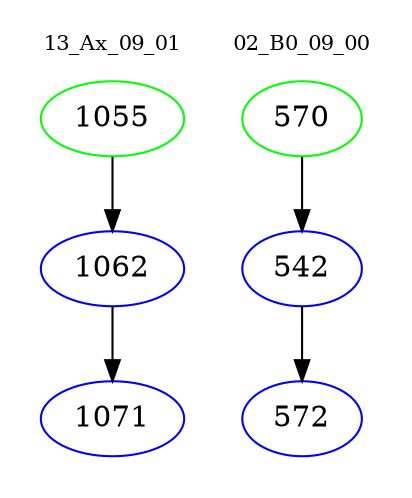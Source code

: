 digraph{
subgraph cluster_0 {
color = white
label = "13_Ax_09_01";
fontsize=10;
T0_1055 [label="1055", color="green"]
T0_1055 -> T0_1062 [color="black"]
T0_1062 [label="1062", color="blue"]
T0_1062 -> T0_1071 [color="black"]
T0_1071 [label="1071", color="blue"]
}
subgraph cluster_1 {
color = white
label = "02_B0_09_00";
fontsize=10;
T1_570 [label="570", color="green"]
T1_570 -> T1_542 [color="black"]
T1_542 [label="542", color="blue"]
T1_542 -> T1_572 [color="black"]
T1_572 [label="572", color="blue"]
}
}
